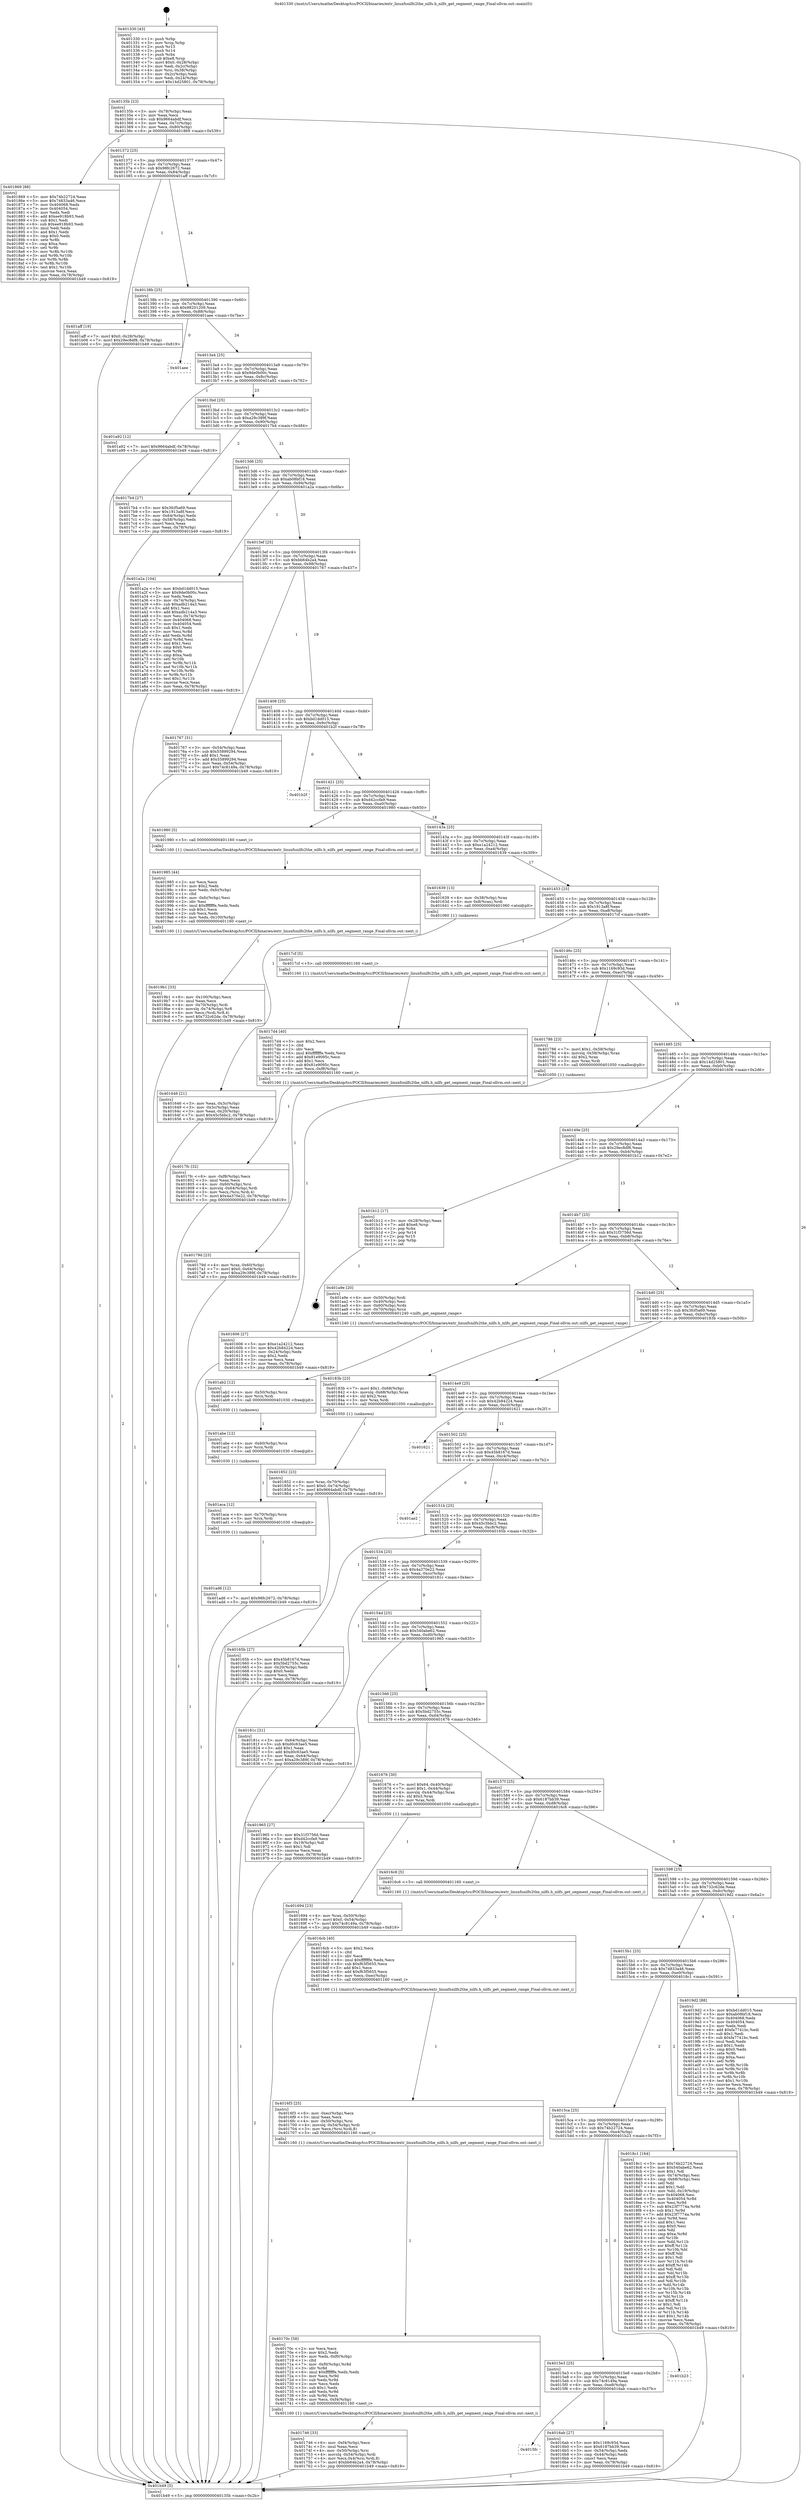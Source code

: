 digraph "0x401330" {
  label = "0x401330 (/mnt/c/Users/mathe/Desktop/tcc/POCII/binaries/extr_linuxfsnilfs2the_nilfs.h_nilfs_get_segment_range_Final-ollvm.out::main(0))"
  labelloc = "t"
  node[shape=record]

  Entry [label="",width=0.3,height=0.3,shape=circle,fillcolor=black,style=filled]
  "0x40135b" [label="{
     0x40135b [23]\l
     | [instrs]\l
     &nbsp;&nbsp;0x40135b \<+3\>: mov -0x78(%rbp),%eax\l
     &nbsp;&nbsp;0x40135e \<+2\>: mov %eax,%ecx\l
     &nbsp;&nbsp;0x401360 \<+6\>: sub $0x9664abdf,%ecx\l
     &nbsp;&nbsp;0x401366 \<+3\>: mov %eax,-0x7c(%rbp)\l
     &nbsp;&nbsp;0x401369 \<+3\>: mov %ecx,-0x80(%rbp)\l
     &nbsp;&nbsp;0x40136c \<+6\>: je 0000000000401869 \<main+0x539\>\l
  }"]
  "0x401869" [label="{
     0x401869 [88]\l
     | [instrs]\l
     &nbsp;&nbsp;0x401869 \<+5\>: mov $0x74b22724,%eax\l
     &nbsp;&nbsp;0x40186e \<+5\>: mov $0x74833a46,%ecx\l
     &nbsp;&nbsp;0x401873 \<+7\>: mov 0x404068,%edx\l
     &nbsp;&nbsp;0x40187a \<+7\>: mov 0x404054,%esi\l
     &nbsp;&nbsp;0x401881 \<+2\>: mov %edx,%edi\l
     &nbsp;&nbsp;0x401883 \<+6\>: add $0xee918b93,%edi\l
     &nbsp;&nbsp;0x401889 \<+3\>: sub $0x1,%edi\l
     &nbsp;&nbsp;0x40188c \<+6\>: sub $0xee918b93,%edi\l
     &nbsp;&nbsp;0x401892 \<+3\>: imul %edi,%edx\l
     &nbsp;&nbsp;0x401895 \<+3\>: and $0x1,%edx\l
     &nbsp;&nbsp;0x401898 \<+3\>: cmp $0x0,%edx\l
     &nbsp;&nbsp;0x40189b \<+4\>: sete %r8b\l
     &nbsp;&nbsp;0x40189f \<+3\>: cmp $0xa,%esi\l
     &nbsp;&nbsp;0x4018a2 \<+4\>: setl %r9b\l
     &nbsp;&nbsp;0x4018a6 \<+3\>: mov %r8b,%r10b\l
     &nbsp;&nbsp;0x4018a9 \<+3\>: and %r9b,%r10b\l
     &nbsp;&nbsp;0x4018ac \<+3\>: xor %r9b,%r8b\l
     &nbsp;&nbsp;0x4018af \<+3\>: or %r8b,%r10b\l
     &nbsp;&nbsp;0x4018b2 \<+4\>: test $0x1,%r10b\l
     &nbsp;&nbsp;0x4018b6 \<+3\>: cmovne %ecx,%eax\l
     &nbsp;&nbsp;0x4018b9 \<+3\>: mov %eax,-0x78(%rbp)\l
     &nbsp;&nbsp;0x4018bc \<+5\>: jmp 0000000000401b49 \<main+0x819\>\l
  }"]
  "0x401372" [label="{
     0x401372 [25]\l
     | [instrs]\l
     &nbsp;&nbsp;0x401372 \<+5\>: jmp 0000000000401377 \<main+0x47\>\l
     &nbsp;&nbsp;0x401377 \<+3\>: mov -0x7c(%rbp),%eax\l
     &nbsp;&nbsp;0x40137a \<+5\>: sub $0x98fc2672,%eax\l
     &nbsp;&nbsp;0x40137f \<+6\>: mov %eax,-0x84(%rbp)\l
     &nbsp;&nbsp;0x401385 \<+6\>: je 0000000000401aff \<main+0x7cf\>\l
  }"]
  Exit [label="",width=0.3,height=0.3,shape=circle,fillcolor=black,style=filled,peripheries=2]
  "0x401aff" [label="{
     0x401aff [19]\l
     | [instrs]\l
     &nbsp;&nbsp;0x401aff \<+7\>: movl $0x0,-0x28(%rbp)\l
     &nbsp;&nbsp;0x401b06 \<+7\>: movl $0x29ec8df8,-0x78(%rbp)\l
     &nbsp;&nbsp;0x401b0d \<+5\>: jmp 0000000000401b49 \<main+0x819\>\l
  }"]
  "0x40138b" [label="{
     0x40138b [25]\l
     | [instrs]\l
     &nbsp;&nbsp;0x40138b \<+5\>: jmp 0000000000401390 \<main+0x60\>\l
     &nbsp;&nbsp;0x401390 \<+3\>: mov -0x7c(%rbp),%eax\l
     &nbsp;&nbsp;0x401393 \<+5\>: sub $0x99201209,%eax\l
     &nbsp;&nbsp;0x401398 \<+6\>: mov %eax,-0x88(%rbp)\l
     &nbsp;&nbsp;0x40139e \<+6\>: je 0000000000401aee \<main+0x7be\>\l
  }"]
  "0x401ad6" [label="{
     0x401ad6 [12]\l
     | [instrs]\l
     &nbsp;&nbsp;0x401ad6 \<+7\>: movl $0x98fc2672,-0x78(%rbp)\l
     &nbsp;&nbsp;0x401add \<+5\>: jmp 0000000000401b49 \<main+0x819\>\l
  }"]
  "0x401aee" [label="{
     0x401aee\l
  }", style=dashed]
  "0x4013a4" [label="{
     0x4013a4 [25]\l
     | [instrs]\l
     &nbsp;&nbsp;0x4013a4 \<+5\>: jmp 00000000004013a9 \<main+0x79\>\l
     &nbsp;&nbsp;0x4013a9 \<+3\>: mov -0x7c(%rbp),%eax\l
     &nbsp;&nbsp;0x4013ac \<+5\>: sub $0x9de0b00c,%eax\l
     &nbsp;&nbsp;0x4013b1 \<+6\>: mov %eax,-0x8c(%rbp)\l
     &nbsp;&nbsp;0x4013b7 \<+6\>: je 0000000000401a92 \<main+0x762\>\l
  }"]
  "0x401aca" [label="{
     0x401aca [12]\l
     | [instrs]\l
     &nbsp;&nbsp;0x401aca \<+4\>: mov -0x70(%rbp),%rcx\l
     &nbsp;&nbsp;0x401ace \<+3\>: mov %rcx,%rdi\l
     &nbsp;&nbsp;0x401ad1 \<+5\>: call 0000000000401030 \<free@plt\>\l
     | [calls]\l
     &nbsp;&nbsp;0x401030 \{1\} (unknown)\l
  }"]
  "0x401a92" [label="{
     0x401a92 [12]\l
     | [instrs]\l
     &nbsp;&nbsp;0x401a92 \<+7\>: movl $0x9664abdf,-0x78(%rbp)\l
     &nbsp;&nbsp;0x401a99 \<+5\>: jmp 0000000000401b49 \<main+0x819\>\l
  }"]
  "0x4013bd" [label="{
     0x4013bd [25]\l
     | [instrs]\l
     &nbsp;&nbsp;0x4013bd \<+5\>: jmp 00000000004013c2 \<main+0x92\>\l
     &nbsp;&nbsp;0x4013c2 \<+3\>: mov -0x7c(%rbp),%eax\l
     &nbsp;&nbsp;0x4013c5 \<+5\>: sub $0xa29c389f,%eax\l
     &nbsp;&nbsp;0x4013ca \<+6\>: mov %eax,-0x90(%rbp)\l
     &nbsp;&nbsp;0x4013d0 \<+6\>: je 00000000004017b4 \<main+0x484\>\l
  }"]
  "0x401abe" [label="{
     0x401abe [12]\l
     | [instrs]\l
     &nbsp;&nbsp;0x401abe \<+4\>: mov -0x60(%rbp),%rcx\l
     &nbsp;&nbsp;0x401ac2 \<+3\>: mov %rcx,%rdi\l
     &nbsp;&nbsp;0x401ac5 \<+5\>: call 0000000000401030 \<free@plt\>\l
     | [calls]\l
     &nbsp;&nbsp;0x401030 \{1\} (unknown)\l
  }"]
  "0x4017b4" [label="{
     0x4017b4 [27]\l
     | [instrs]\l
     &nbsp;&nbsp;0x4017b4 \<+5\>: mov $0x3fcf5a69,%eax\l
     &nbsp;&nbsp;0x4017b9 \<+5\>: mov $0x1913a8f,%ecx\l
     &nbsp;&nbsp;0x4017be \<+3\>: mov -0x64(%rbp),%edx\l
     &nbsp;&nbsp;0x4017c1 \<+3\>: cmp -0x58(%rbp),%edx\l
     &nbsp;&nbsp;0x4017c4 \<+3\>: cmovl %ecx,%eax\l
     &nbsp;&nbsp;0x4017c7 \<+3\>: mov %eax,-0x78(%rbp)\l
     &nbsp;&nbsp;0x4017ca \<+5\>: jmp 0000000000401b49 \<main+0x819\>\l
  }"]
  "0x4013d6" [label="{
     0x4013d6 [25]\l
     | [instrs]\l
     &nbsp;&nbsp;0x4013d6 \<+5\>: jmp 00000000004013db \<main+0xab\>\l
     &nbsp;&nbsp;0x4013db \<+3\>: mov -0x7c(%rbp),%eax\l
     &nbsp;&nbsp;0x4013de \<+5\>: sub $0xab08bf18,%eax\l
     &nbsp;&nbsp;0x4013e3 \<+6\>: mov %eax,-0x94(%rbp)\l
     &nbsp;&nbsp;0x4013e9 \<+6\>: je 0000000000401a2a \<main+0x6fa\>\l
  }"]
  "0x401ab2" [label="{
     0x401ab2 [12]\l
     | [instrs]\l
     &nbsp;&nbsp;0x401ab2 \<+4\>: mov -0x50(%rbp),%rcx\l
     &nbsp;&nbsp;0x401ab6 \<+3\>: mov %rcx,%rdi\l
     &nbsp;&nbsp;0x401ab9 \<+5\>: call 0000000000401030 \<free@plt\>\l
     | [calls]\l
     &nbsp;&nbsp;0x401030 \{1\} (unknown)\l
  }"]
  "0x401a2a" [label="{
     0x401a2a [104]\l
     | [instrs]\l
     &nbsp;&nbsp;0x401a2a \<+5\>: mov $0xbd1dd015,%eax\l
     &nbsp;&nbsp;0x401a2f \<+5\>: mov $0x9de0b00c,%ecx\l
     &nbsp;&nbsp;0x401a34 \<+2\>: xor %edx,%edx\l
     &nbsp;&nbsp;0x401a36 \<+3\>: mov -0x74(%rbp),%esi\l
     &nbsp;&nbsp;0x401a39 \<+6\>: sub $0xadb214a3,%esi\l
     &nbsp;&nbsp;0x401a3f \<+3\>: add $0x1,%esi\l
     &nbsp;&nbsp;0x401a42 \<+6\>: add $0xadb214a3,%esi\l
     &nbsp;&nbsp;0x401a48 \<+3\>: mov %esi,-0x74(%rbp)\l
     &nbsp;&nbsp;0x401a4b \<+7\>: mov 0x404068,%esi\l
     &nbsp;&nbsp;0x401a52 \<+7\>: mov 0x404054,%edi\l
     &nbsp;&nbsp;0x401a59 \<+3\>: sub $0x1,%edx\l
     &nbsp;&nbsp;0x401a5c \<+3\>: mov %esi,%r8d\l
     &nbsp;&nbsp;0x401a5f \<+3\>: add %edx,%r8d\l
     &nbsp;&nbsp;0x401a62 \<+4\>: imul %r8d,%esi\l
     &nbsp;&nbsp;0x401a66 \<+3\>: and $0x1,%esi\l
     &nbsp;&nbsp;0x401a69 \<+3\>: cmp $0x0,%esi\l
     &nbsp;&nbsp;0x401a6c \<+4\>: sete %r9b\l
     &nbsp;&nbsp;0x401a70 \<+3\>: cmp $0xa,%edi\l
     &nbsp;&nbsp;0x401a73 \<+4\>: setl %r10b\l
     &nbsp;&nbsp;0x401a77 \<+3\>: mov %r9b,%r11b\l
     &nbsp;&nbsp;0x401a7a \<+3\>: and %r10b,%r11b\l
     &nbsp;&nbsp;0x401a7d \<+3\>: xor %r10b,%r9b\l
     &nbsp;&nbsp;0x401a80 \<+3\>: or %r9b,%r11b\l
     &nbsp;&nbsp;0x401a83 \<+4\>: test $0x1,%r11b\l
     &nbsp;&nbsp;0x401a87 \<+3\>: cmovne %ecx,%eax\l
     &nbsp;&nbsp;0x401a8a \<+3\>: mov %eax,-0x78(%rbp)\l
     &nbsp;&nbsp;0x401a8d \<+5\>: jmp 0000000000401b49 \<main+0x819\>\l
  }"]
  "0x4013ef" [label="{
     0x4013ef [25]\l
     | [instrs]\l
     &nbsp;&nbsp;0x4013ef \<+5\>: jmp 00000000004013f4 \<main+0xc4\>\l
     &nbsp;&nbsp;0x4013f4 \<+3\>: mov -0x7c(%rbp),%eax\l
     &nbsp;&nbsp;0x4013f7 \<+5\>: sub $0xbb64b2a4,%eax\l
     &nbsp;&nbsp;0x4013fc \<+6\>: mov %eax,-0x98(%rbp)\l
     &nbsp;&nbsp;0x401402 \<+6\>: je 0000000000401767 \<main+0x437\>\l
  }"]
  "0x4019b1" [label="{
     0x4019b1 [33]\l
     | [instrs]\l
     &nbsp;&nbsp;0x4019b1 \<+6\>: mov -0x100(%rbp),%ecx\l
     &nbsp;&nbsp;0x4019b7 \<+3\>: imul %eax,%ecx\l
     &nbsp;&nbsp;0x4019ba \<+4\>: mov -0x70(%rbp),%rdi\l
     &nbsp;&nbsp;0x4019be \<+4\>: movslq -0x74(%rbp),%r8\l
     &nbsp;&nbsp;0x4019c2 \<+4\>: mov %ecx,(%rdi,%r8,4)\l
     &nbsp;&nbsp;0x4019c6 \<+7\>: movl $0x732c62de,-0x78(%rbp)\l
     &nbsp;&nbsp;0x4019cd \<+5\>: jmp 0000000000401b49 \<main+0x819\>\l
  }"]
  "0x401767" [label="{
     0x401767 [31]\l
     | [instrs]\l
     &nbsp;&nbsp;0x401767 \<+3\>: mov -0x54(%rbp),%eax\l
     &nbsp;&nbsp;0x40176a \<+5\>: sub $0x55899294,%eax\l
     &nbsp;&nbsp;0x40176f \<+3\>: add $0x1,%eax\l
     &nbsp;&nbsp;0x401772 \<+5\>: add $0x55899294,%eax\l
     &nbsp;&nbsp;0x401777 \<+3\>: mov %eax,-0x54(%rbp)\l
     &nbsp;&nbsp;0x40177a \<+7\>: movl $0x74c8149a,-0x78(%rbp)\l
     &nbsp;&nbsp;0x401781 \<+5\>: jmp 0000000000401b49 \<main+0x819\>\l
  }"]
  "0x401408" [label="{
     0x401408 [25]\l
     | [instrs]\l
     &nbsp;&nbsp;0x401408 \<+5\>: jmp 000000000040140d \<main+0xdd\>\l
     &nbsp;&nbsp;0x40140d \<+3\>: mov -0x7c(%rbp),%eax\l
     &nbsp;&nbsp;0x401410 \<+5\>: sub $0xbd1dd015,%eax\l
     &nbsp;&nbsp;0x401415 \<+6\>: mov %eax,-0x9c(%rbp)\l
     &nbsp;&nbsp;0x40141b \<+6\>: je 0000000000401b2f \<main+0x7ff\>\l
  }"]
  "0x401985" [label="{
     0x401985 [44]\l
     | [instrs]\l
     &nbsp;&nbsp;0x401985 \<+2\>: xor %ecx,%ecx\l
     &nbsp;&nbsp;0x401987 \<+5\>: mov $0x2,%edx\l
     &nbsp;&nbsp;0x40198c \<+6\>: mov %edx,-0xfc(%rbp)\l
     &nbsp;&nbsp;0x401992 \<+1\>: cltd\l
     &nbsp;&nbsp;0x401993 \<+6\>: mov -0xfc(%rbp),%esi\l
     &nbsp;&nbsp;0x401999 \<+2\>: idiv %esi\l
     &nbsp;&nbsp;0x40199b \<+6\>: imul $0xfffffffe,%edx,%edx\l
     &nbsp;&nbsp;0x4019a1 \<+3\>: sub $0x1,%ecx\l
     &nbsp;&nbsp;0x4019a4 \<+2\>: sub %ecx,%edx\l
     &nbsp;&nbsp;0x4019a6 \<+6\>: mov %edx,-0x100(%rbp)\l
     &nbsp;&nbsp;0x4019ac \<+5\>: call 0000000000401160 \<next_i\>\l
     | [calls]\l
     &nbsp;&nbsp;0x401160 \{1\} (/mnt/c/Users/mathe/Desktop/tcc/POCII/binaries/extr_linuxfsnilfs2the_nilfs.h_nilfs_get_segment_range_Final-ollvm.out::next_i)\l
  }"]
  "0x401b2f" [label="{
     0x401b2f\l
  }", style=dashed]
  "0x401421" [label="{
     0x401421 [25]\l
     | [instrs]\l
     &nbsp;&nbsp;0x401421 \<+5\>: jmp 0000000000401426 \<main+0xf6\>\l
     &nbsp;&nbsp;0x401426 \<+3\>: mov -0x7c(%rbp),%eax\l
     &nbsp;&nbsp;0x401429 \<+5\>: sub $0xd42ccfa9,%eax\l
     &nbsp;&nbsp;0x40142e \<+6\>: mov %eax,-0xa0(%rbp)\l
     &nbsp;&nbsp;0x401434 \<+6\>: je 0000000000401980 \<main+0x650\>\l
  }"]
  "0x401852" [label="{
     0x401852 [23]\l
     | [instrs]\l
     &nbsp;&nbsp;0x401852 \<+4\>: mov %rax,-0x70(%rbp)\l
     &nbsp;&nbsp;0x401856 \<+7\>: movl $0x0,-0x74(%rbp)\l
     &nbsp;&nbsp;0x40185d \<+7\>: movl $0x9664abdf,-0x78(%rbp)\l
     &nbsp;&nbsp;0x401864 \<+5\>: jmp 0000000000401b49 \<main+0x819\>\l
  }"]
  "0x401980" [label="{
     0x401980 [5]\l
     | [instrs]\l
     &nbsp;&nbsp;0x401980 \<+5\>: call 0000000000401160 \<next_i\>\l
     | [calls]\l
     &nbsp;&nbsp;0x401160 \{1\} (/mnt/c/Users/mathe/Desktop/tcc/POCII/binaries/extr_linuxfsnilfs2the_nilfs.h_nilfs_get_segment_range_Final-ollvm.out::next_i)\l
  }"]
  "0x40143a" [label="{
     0x40143a [25]\l
     | [instrs]\l
     &nbsp;&nbsp;0x40143a \<+5\>: jmp 000000000040143f \<main+0x10f\>\l
     &nbsp;&nbsp;0x40143f \<+3\>: mov -0x7c(%rbp),%eax\l
     &nbsp;&nbsp;0x401442 \<+5\>: sub $0xe1a24212,%eax\l
     &nbsp;&nbsp;0x401447 \<+6\>: mov %eax,-0xa4(%rbp)\l
     &nbsp;&nbsp;0x40144d \<+6\>: je 0000000000401639 \<main+0x309\>\l
  }"]
  "0x4017fc" [label="{
     0x4017fc [32]\l
     | [instrs]\l
     &nbsp;&nbsp;0x4017fc \<+6\>: mov -0xf8(%rbp),%ecx\l
     &nbsp;&nbsp;0x401802 \<+3\>: imul %eax,%ecx\l
     &nbsp;&nbsp;0x401805 \<+4\>: mov -0x60(%rbp),%rsi\l
     &nbsp;&nbsp;0x401809 \<+4\>: movslq -0x64(%rbp),%rdi\l
     &nbsp;&nbsp;0x40180d \<+3\>: mov %ecx,(%rsi,%rdi,4)\l
     &nbsp;&nbsp;0x401810 \<+7\>: movl $0x4a370e22,-0x78(%rbp)\l
     &nbsp;&nbsp;0x401817 \<+5\>: jmp 0000000000401b49 \<main+0x819\>\l
  }"]
  "0x401639" [label="{
     0x401639 [13]\l
     | [instrs]\l
     &nbsp;&nbsp;0x401639 \<+4\>: mov -0x38(%rbp),%rax\l
     &nbsp;&nbsp;0x40163d \<+4\>: mov 0x8(%rax),%rdi\l
     &nbsp;&nbsp;0x401641 \<+5\>: call 0000000000401060 \<atoi@plt\>\l
     | [calls]\l
     &nbsp;&nbsp;0x401060 \{1\} (unknown)\l
  }"]
  "0x401453" [label="{
     0x401453 [25]\l
     | [instrs]\l
     &nbsp;&nbsp;0x401453 \<+5\>: jmp 0000000000401458 \<main+0x128\>\l
     &nbsp;&nbsp;0x401458 \<+3\>: mov -0x7c(%rbp),%eax\l
     &nbsp;&nbsp;0x40145b \<+5\>: sub $0x1913a8f,%eax\l
     &nbsp;&nbsp;0x401460 \<+6\>: mov %eax,-0xa8(%rbp)\l
     &nbsp;&nbsp;0x401466 \<+6\>: je 00000000004017cf \<main+0x49f\>\l
  }"]
  "0x4017d4" [label="{
     0x4017d4 [40]\l
     | [instrs]\l
     &nbsp;&nbsp;0x4017d4 \<+5\>: mov $0x2,%ecx\l
     &nbsp;&nbsp;0x4017d9 \<+1\>: cltd\l
     &nbsp;&nbsp;0x4017da \<+2\>: idiv %ecx\l
     &nbsp;&nbsp;0x4017dc \<+6\>: imul $0xfffffffe,%edx,%ecx\l
     &nbsp;&nbsp;0x4017e2 \<+6\>: add $0x81e9095c,%ecx\l
     &nbsp;&nbsp;0x4017e8 \<+3\>: add $0x1,%ecx\l
     &nbsp;&nbsp;0x4017eb \<+6\>: sub $0x81e9095c,%ecx\l
     &nbsp;&nbsp;0x4017f1 \<+6\>: mov %ecx,-0xf8(%rbp)\l
     &nbsp;&nbsp;0x4017f7 \<+5\>: call 0000000000401160 \<next_i\>\l
     | [calls]\l
     &nbsp;&nbsp;0x401160 \{1\} (/mnt/c/Users/mathe/Desktop/tcc/POCII/binaries/extr_linuxfsnilfs2the_nilfs.h_nilfs_get_segment_range_Final-ollvm.out::next_i)\l
  }"]
  "0x4017cf" [label="{
     0x4017cf [5]\l
     | [instrs]\l
     &nbsp;&nbsp;0x4017cf \<+5\>: call 0000000000401160 \<next_i\>\l
     | [calls]\l
     &nbsp;&nbsp;0x401160 \{1\} (/mnt/c/Users/mathe/Desktop/tcc/POCII/binaries/extr_linuxfsnilfs2the_nilfs.h_nilfs_get_segment_range_Final-ollvm.out::next_i)\l
  }"]
  "0x40146c" [label="{
     0x40146c [25]\l
     | [instrs]\l
     &nbsp;&nbsp;0x40146c \<+5\>: jmp 0000000000401471 \<main+0x141\>\l
     &nbsp;&nbsp;0x401471 \<+3\>: mov -0x7c(%rbp),%eax\l
     &nbsp;&nbsp;0x401474 \<+5\>: sub $0x1169c93d,%eax\l
     &nbsp;&nbsp;0x401479 \<+6\>: mov %eax,-0xac(%rbp)\l
     &nbsp;&nbsp;0x40147f \<+6\>: je 0000000000401786 \<main+0x456\>\l
  }"]
  "0x40179d" [label="{
     0x40179d [23]\l
     | [instrs]\l
     &nbsp;&nbsp;0x40179d \<+4\>: mov %rax,-0x60(%rbp)\l
     &nbsp;&nbsp;0x4017a1 \<+7\>: movl $0x0,-0x64(%rbp)\l
     &nbsp;&nbsp;0x4017a8 \<+7\>: movl $0xa29c389f,-0x78(%rbp)\l
     &nbsp;&nbsp;0x4017af \<+5\>: jmp 0000000000401b49 \<main+0x819\>\l
  }"]
  "0x401786" [label="{
     0x401786 [23]\l
     | [instrs]\l
     &nbsp;&nbsp;0x401786 \<+7\>: movl $0x1,-0x58(%rbp)\l
     &nbsp;&nbsp;0x40178d \<+4\>: movslq -0x58(%rbp),%rax\l
     &nbsp;&nbsp;0x401791 \<+4\>: shl $0x2,%rax\l
     &nbsp;&nbsp;0x401795 \<+3\>: mov %rax,%rdi\l
     &nbsp;&nbsp;0x401798 \<+5\>: call 0000000000401050 \<malloc@plt\>\l
     | [calls]\l
     &nbsp;&nbsp;0x401050 \{1\} (unknown)\l
  }"]
  "0x401485" [label="{
     0x401485 [25]\l
     | [instrs]\l
     &nbsp;&nbsp;0x401485 \<+5\>: jmp 000000000040148a \<main+0x15a\>\l
     &nbsp;&nbsp;0x40148a \<+3\>: mov -0x7c(%rbp),%eax\l
     &nbsp;&nbsp;0x40148d \<+5\>: sub $0x14d25801,%eax\l
     &nbsp;&nbsp;0x401492 \<+6\>: mov %eax,-0xb0(%rbp)\l
     &nbsp;&nbsp;0x401498 \<+6\>: je 0000000000401606 \<main+0x2d6\>\l
  }"]
  "0x401746" [label="{
     0x401746 [33]\l
     | [instrs]\l
     &nbsp;&nbsp;0x401746 \<+6\>: mov -0xf4(%rbp),%ecx\l
     &nbsp;&nbsp;0x40174c \<+3\>: imul %eax,%ecx\l
     &nbsp;&nbsp;0x40174f \<+4\>: mov -0x50(%rbp),%rsi\l
     &nbsp;&nbsp;0x401753 \<+4\>: movslq -0x54(%rbp),%rdi\l
     &nbsp;&nbsp;0x401757 \<+4\>: mov %ecx,0x4(%rsi,%rdi,8)\l
     &nbsp;&nbsp;0x40175b \<+7\>: movl $0xbb64b2a4,-0x78(%rbp)\l
     &nbsp;&nbsp;0x401762 \<+5\>: jmp 0000000000401b49 \<main+0x819\>\l
  }"]
  "0x401606" [label="{
     0x401606 [27]\l
     | [instrs]\l
     &nbsp;&nbsp;0x401606 \<+5\>: mov $0xe1a24212,%eax\l
     &nbsp;&nbsp;0x40160b \<+5\>: mov $0x42b84224,%ecx\l
     &nbsp;&nbsp;0x401610 \<+3\>: mov -0x24(%rbp),%edx\l
     &nbsp;&nbsp;0x401613 \<+3\>: cmp $0x2,%edx\l
     &nbsp;&nbsp;0x401616 \<+3\>: cmovne %ecx,%eax\l
     &nbsp;&nbsp;0x401619 \<+3\>: mov %eax,-0x78(%rbp)\l
     &nbsp;&nbsp;0x40161c \<+5\>: jmp 0000000000401b49 \<main+0x819\>\l
  }"]
  "0x40149e" [label="{
     0x40149e [25]\l
     | [instrs]\l
     &nbsp;&nbsp;0x40149e \<+5\>: jmp 00000000004014a3 \<main+0x173\>\l
     &nbsp;&nbsp;0x4014a3 \<+3\>: mov -0x7c(%rbp),%eax\l
     &nbsp;&nbsp;0x4014a6 \<+5\>: sub $0x29ec8df8,%eax\l
     &nbsp;&nbsp;0x4014ab \<+6\>: mov %eax,-0xb4(%rbp)\l
     &nbsp;&nbsp;0x4014b1 \<+6\>: je 0000000000401b12 \<main+0x7e2\>\l
  }"]
  "0x401b49" [label="{
     0x401b49 [5]\l
     | [instrs]\l
     &nbsp;&nbsp;0x401b49 \<+5\>: jmp 000000000040135b \<main+0x2b\>\l
  }"]
  "0x401330" [label="{
     0x401330 [43]\l
     | [instrs]\l
     &nbsp;&nbsp;0x401330 \<+1\>: push %rbp\l
     &nbsp;&nbsp;0x401331 \<+3\>: mov %rsp,%rbp\l
     &nbsp;&nbsp;0x401334 \<+2\>: push %r15\l
     &nbsp;&nbsp;0x401336 \<+2\>: push %r14\l
     &nbsp;&nbsp;0x401338 \<+1\>: push %rbx\l
     &nbsp;&nbsp;0x401339 \<+7\>: sub $0xe8,%rsp\l
     &nbsp;&nbsp;0x401340 \<+7\>: movl $0x0,-0x28(%rbp)\l
     &nbsp;&nbsp;0x401347 \<+3\>: mov %edi,-0x2c(%rbp)\l
     &nbsp;&nbsp;0x40134a \<+4\>: mov %rsi,-0x38(%rbp)\l
     &nbsp;&nbsp;0x40134e \<+3\>: mov -0x2c(%rbp),%edi\l
     &nbsp;&nbsp;0x401351 \<+3\>: mov %edi,-0x24(%rbp)\l
     &nbsp;&nbsp;0x401354 \<+7\>: movl $0x14d25801,-0x78(%rbp)\l
  }"]
  "0x401646" [label="{
     0x401646 [21]\l
     | [instrs]\l
     &nbsp;&nbsp;0x401646 \<+3\>: mov %eax,-0x3c(%rbp)\l
     &nbsp;&nbsp;0x401649 \<+3\>: mov -0x3c(%rbp),%eax\l
     &nbsp;&nbsp;0x40164c \<+3\>: mov %eax,-0x20(%rbp)\l
     &nbsp;&nbsp;0x40164f \<+7\>: movl $0x45c5bbc2,-0x78(%rbp)\l
     &nbsp;&nbsp;0x401656 \<+5\>: jmp 0000000000401b49 \<main+0x819\>\l
  }"]
  "0x40170c" [label="{
     0x40170c [58]\l
     | [instrs]\l
     &nbsp;&nbsp;0x40170c \<+2\>: xor %ecx,%ecx\l
     &nbsp;&nbsp;0x40170e \<+5\>: mov $0x2,%edx\l
     &nbsp;&nbsp;0x401713 \<+6\>: mov %edx,-0xf0(%rbp)\l
     &nbsp;&nbsp;0x401719 \<+1\>: cltd\l
     &nbsp;&nbsp;0x40171a \<+7\>: mov -0xf0(%rbp),%r8d\l
     &nbsp;&nbsp;0x401721 \<+3\>: idiv %r8d\l
     &nbsp;&nbsp;0x401724 \<+6\>: imul $0xfffffffe,%edx,%edx\l
     &nbsp;&nbsp;0x40172a \<+3\>: mov %ecx,%r9d\l
     &nbsp;&nbsp;0x40172d \<+3\>: sub %edx,%r9d\l
     &nbsp;&nbsp;0x401730 \<+2\>: mov %ecx,%edx\l
     &nbsp;&nbsp;0x401732 \<+3\>: sub $0x1,%edx\l
     &nbsp;&nbsp;0x401735 \<+3\>: add %edx,%r9d\l
     &nbsp;&nbsp;0x401738 \<+3\>: sub %r9d,%ecx\l
     &nbsp;&nbsp;0x40173b \<+6\>: mov %ecx,-0xf4(%rbp)\l
     &nbsp;&nbsp;0x401741 \<+5\>: call 0000000000401160 \<next_i\>\l
     | [calls]\l
     &nbsp;&nbsp;0x401160 \{1\} (/mnt/c/Users/mathe/Desktop/tcc/POCII/binaries/extr_linuxfsnilfs2the_nilfs.h_nilfs_get_segment_range_Final-ollvm.out::next_i)\l
  }"]
  "0x401b12" [label="{
     0x401b12 [17]\l
     | [instrs]\l
     &nbsp;&nbsp;0x401b12 \<+3\>: mov -0x28(%rbp),%eax\l
     &nbsp;&nbsp;0x401b15 \<+7\>: add $0xe8,%rsp\l
     &nbsp;&nbsp;0x401b1c \<+1\>: pop %rbx\l
     &nbsp;&nbsp;0x401b1d \<+2\>: pop %r14\l
     &nbsp;&nbsp;0x401b1f \<+2\>: pop %r15\l
     &nbsp;&nbsp;0x401b21 \<+1\>: pop %rbp\l
     &nbsp;&nbsp;0x401b22 \<+1\>: ret\l
  }"]
  "0x4014b7" [label="{
     0x4014b7 [25]\l
     | [instrs]\l
     &nbsp;&nbsp;0x4014b7 \<+5\>: jmp 00000000004014bc \<main+0x18c\>\l
     &nbsp;&nbsp;0x4014bc \<+3\>: mov -0x7c(%rbp),%eax\l
     &nbsp;&nbsp;0x4014bf \<+5\>: sub $0x31f3756d,%eax\l
     &nbsp;&nbsp;0x4014c4 \<+6\>: mov %eax,-0xb8(%rbp)\l
     &nbsp;&nbsp;0x4014ca \<+6\>: je 0000000000401a9e \<main+0x76e\>\l
  }"]
  "0x4016f3" [label="{
     0x4016f3 [25]\l
     | [instrs]\l
     &nbsp;&nbsp;0x4016f3 \<+6\>: mov -0xec(%rbp),%ecx\l
     &nbsp;&nbsp;0x4016f9 \<+3\>: imul %eax,%ecx\l
     &nbsp;&nbsp;0x4016fc \<+4\>: mov -0x50(%rbp),%rsi\l
     &nbsp;&nbsp;0x401700 \<+4\>: movslq -0x54(%rbp),%rdi\l
     &nbsp;&nbsp;0x401704 \<+3\>: mov %ecx,(%rsi,%rdi,8)\l
     &nbsp;&nbsp;0x401707 \<+5\>: call 0000000000401160 \<next_i\>\l
     | [calls]\l
     &nbsp;&nbsp;0x401160 \{1\} (/mnt/c/Users/mathe/Desktop/tcc/POCII/binaries/extr_linuxfsnilfs2the_nilfs.h_nilfs_get_segment_range_Final-ollvm.out::next_i)\l
  }"]
  "0x401a9e" [label="{
     0x401a9e [20]\l
     | [instrs]\l
     &nbsp;&nbsp;0x401a9e \<+4\>: mov -0x50(%rbp),%rdi\l
     &nbsp;&nbsp;0x401aa2 \<+3\>: mov -0x40(%rbp),%esi\l
     &nbsp;&nbsp;0x401aa5 \<+4\>: mov -0x60(%rbp),%rdx\l
     &nbsp;&nbsp;0x401aa9 \<+4\>: mov -0x70(%rbp),%rcx\l
     &nbsp;&nbsp;0x401aad \<+5\>: call 0000000000401240 \<nilfs_get_segment_range\>\l
     | [calls]\l
     &nbsp;&nbsp;0x401240 \{1\} (/mnt/c/Users/mathe/Desktop/tcc/POCII/binaries/extr_linuxfsnilfs2the_nilfs.h_nilfs_get_segment_range_Final-ollvm.out::nilfs_get_segment_range)\l
  }"]
  "0x4014d0" [label="{
     0x4014d0 [25]\l
     | [instrs]\l
     &nbsp;&nbsp;0x4014d0 \<+5\>: jmp 00000000004014d5 \<main+0x1a5\>\l
     &nbsp;&nbsp;0x4014d5 \<+3\>: mov -0x7c(%rbp),%eax\l
     &nbsp;&nbsp;0x4014d8 \<+5\>: sub $0x3fcf5a69,%eax\l
     &nbsp;&nbsp;0x4014dd \<+6\>: mov %eax,-0xbc(%rbp)\l
     &nbsp;&nbsp;0x4014e3 \<+6\>: je 000000000040183b \<main+0x50b\>\l
  }"]
  "0x4016cb" [label="{
     0x4016cb [40]\l
     | [instrs]\l
     &nbsp;&nbsp;0x4016cb \<+5\>: mov $0x2,%ecx\l
     &nbsp;&nbsp;0x4016d0 \<+1\>: cltd\l
     &nbsp;&nbsp;0x4016d1 \<+2\>: idiv %ecx\l
     &nbsp;&nbsp;0x4016d3 \<+6\>: imul $0xfffffffe,%edx,%ecx\l
     &nbsp;&nbsp;0x4016d9 \<+6\>: sub $0xf63f5655,%ecx\l
     &nbsp;&nbsp;0x4016df \<+3\>: add $0x1,%ecx\l
     &nbsp;&nbsp;0x4016e2 \<+6\>: add $0xf63f5655,%ecx\l
     &nbsp;&nbsp;0x4016e8 \<+6\>: mov %ecx,-0xec(%rbp)\l
     &nbsp;&nbsp;0x4016ee \<+5\>: call 0000000000401160 \<next_i\>\l
     | [calls]\l
     &nbsp;&nbsp;0x401160 \{1\} (/mnt/c/Users/mathe/Desktop/tcc/POCII/binaries/extr_linuxfsnilfs2the_nilfs.h_nilfs_get_segment_range_Final-ollvm.out::next_i)\l
  }"]
  "0x40183b" [label="{
     0x40183b [23]\l
     | [instrs]\l
     &nbsp;&nbsp;0x40183b \<+7\>: movl $0x1,-0x68(%rbp)\l
     &nbsp;&nbsp;0x401842 \<+4\>: movslq -0x68(%rbp),%rax\l
     &nbsp;&nbsp;0x401846 \<+4\>: shl $0x2,%rax\l
     &nbsp;&nbsp;0x40184a \<+3\>: mov %rax,%rdi\l
     &nbsp;&nbsp;0x40184d \<+5\>: call 0000000000401050 \<malloc@plt\>\l
     | [calls]\l
     &nbsp;&nbsp;0x401050 \{1\} (unknown)\l
  }"]
  "0x4014e9" [label="{
     0x4014e9 [25]\l
     | [instrs]\l
     &nbsp;&nbsp;0x4014e9 \<+5\>: jmp 00000000004014ee \<main+0x1be\>\l
     &nbsp;&nbsp;0x4014ee \<+3\>: mov -0x7c(%rbp),%eax\l
     &nbsp;&nbsp;0x4014f1 \<+5\>: sub $0x42b84224,%eax\l
     &nbsp;&nbsp;0x4014f6 \<+6\>: mov %eax,-0xc0(%rbp)\l
     &nbsp;&nbsp;0x4014fc \<+6\>: je 0000000000401621 \<main+0x2f1\>\l
  }"]
  "0x4015fc" [label="{
     0x4015fc\l
  }", style=dashed]
  "0x401621" [label="{
     0x401621\l
  }", style=dashed]
  "0x401502" [label="{
     0x401502 [25]\l
     | [instrs]\l
     &nbsp;&nbsp;0x401502 \<+5\>: jmp 0000000000401507 \<main+0x1d7\>\l
     &nbsp;&nbsp;0x401507 \<+3\>: mov -0x7c(%rbp),%eax\l
     &nbsp;&nbsp;0x40150a \<+5\>: sub $0x45b8167d,%eax\l
     &nbsp;&nbsp;0x40150f \<+6\>: mov %eax,-0xc4(%rbp)\l
     &nbsp;&nbsp;0x401515 \<+6\>: je 0000000000401ae2 \<main+0x7b2\>\l
  }"]
  "0x4016ab" [label="{
     0x4016ab [27]\l
     | [instrs]\l
     &nbsp;&nbsp;0x4016ab \<+5\>: mov $0x1169c93d,%eax\l
     &nbsp;&nbsp;0x4016b0 \<+5\>: mov $0x6187bb39,%ecx\l
     &nbsp;&nbsp;0x4016b5 \<+3\>: mov -0x54(%rbp),%edx\l
     &nbsp;&nbsp;0x4016b8 \<+3\>: cmp -0x44(%rbp),%edx\l
     &nbsp;&nbsp;0x4016bb \<+3\>: cmovl %ecx,%eax\l
     &nbsp;&nbsp;0x4016be \<+3\>: mov %eax,-0x78(%rbp)\l
     &nbsp;&nbsp;0x4016c1 \<+5\>: jmp 0000000000401b49 \<main+0x819\>\l
  }"]
  "0x401ae2" [label="{
     0x401ae2\l
  }", style=dashed]
  "0x40151b" [label="{
     0x40151b [25]\l
     | [instrs]\l
     &nbsp;&nbsp;0x40151b \<+5\>: jmp 0000000000401520 \<main+0x1f0\>\l
     &nbsp;&nbsp;0x401520 \<+3\>: mov -0x7c(%rbp),%eax\l
     &nbsp;&nbsp;0x401523 \<+5\>: sub $0x45c5bbc2,%eax\l
     &nbsp;&nbsp;0x401528 \<+6\>: mov %eax,-0xc8(%rbp)\l
     &nbsp;&nbsp;0x40152e \<+6\>: je 000000000040165b \<main+0x32b\>\l
  }"]
  "0x4015e3" [label="{
     0x4015e3 [25]\l
     | [instrs]\l
     &nbsp;&nbsp;0x4015e3 \<+5\>: jmp 00000000004015e8 \<main+0x2b8\>\l
     &nbsp;&nbsp;0x4015e8 \<+3\>: mov -0x7c(%rbp),%eax\l
     &nbsp;&nbsp;0x4015eb \<+5\>: sub $0x74c8149a,%eax\l
     &nbsp;&nbsp;0x4015f0 \<+6\>: mov %eax,-0xe8(%rbp)\l
     &nbsp;&nbsp;0x4015f6 \<+6\>: je 00000000004016ab \<main+0x37b\>\l
  }"]
  "0x40165b" [label="{
     0x40165b [27]\l
     | [instrs]\l
     &nbsp;&nbsp;0x40165b \<+5\>: mov $0x45b8167d,%eax\l
     &nbsp;&nbsp;0x401660 \<+5\>: mov $0x5bd2755c,%ecx\l
     &nbsp;&nbsp;0x401665 \<+3\>: mov -0x20(%rbp),%edx\l
     &nbsp;&nbsp;0x401668 \<+3\>: cmp $0x0,%edx\l
     &nbsp;&nbsp;0x40166b \<+3\>: cmove %ecx,%eax\l
     &nbsp;&nbsp;0x40166e \<+3\>: mov %eax,-0x78(%rbp)\l
     &nbsp;&nbsp;0x401671 \<+5\>: jmp 0000000000401b49 \<main+0x819\>\l
  }"]
  "0x401534" [label="{
     0x401534 [25]\l
     | [instrs]\l
     &nbsp;&nbsp;0x401534 \<+5\>: jmp 0000000000401539 \<main+0x209\>\l
     &nbsp;&nbsp;0x401539 \<+3\>: mov -0x7c(%rbp),%eax\l
     &nbsp;&nbsp;0x40153c \<+5\>: sub $0x4a370e22,%eax\l
     &nbsp;&nbsp;0x401541 \<+6\>: mov %eax,-0xcc(%rbp)\l
     &nbsp;&nbsp;0x401547 \<+6\>: je 000000000040181c \<main+0x4ec\>\l
  }"]
  "0x401b23" [label="{
     0x401b23\l
  }", style=dashed]
  "0x40181c" [label="{
     0x40181c [31]\l
     | [instrs]\l
     &nbsp;&nbsp;0x40181c \<+3\>: mov -0x64(%rbp),%eax\l
     &nbsp;&nbsp;0x40181f \<+5\>: sub $0xd0c63ae5,%eax\l
     &nbsp;&nbsp;0x401824 \<+3\>: add $0x1,%eax\l
     &nbsp;&nbsp;0x401827 \<+5\>: add $0xd0c63ae5,%eax\l
     &nbsp;&nbsp;0x40182c \<+3\>: mov %eax,-0x64(%rbp)\l
     &nbsp;&nbsp;0x40182f \<+7\>: movl $0xa29c389f,-0x78(%rbp)\l
     &nbsp;&nbsp;0x401836 \<+5\>: jmp 0000000000401b49 \<main+0x819\>\l
  }"]
  "0x40154d" [label="{
     0x40154d [25]\l
     | [instrs]\l
     &nbsp;&nbsp;0x40154d \<+5\>: jmp 0000000000401552 \<main+0x222\>\l
     &nbsp;&nbsp;0x401552 \<+3\>: mov -0x7c(%rbp),%eax\l
     &nbsp;&nbsp;0x401555 \<+5\>: sub $0x540abe62,%eax\l
     &nbsp;&nbsp;0x40155a \<+6\>: mov %eax,-0xd0(%rbp)\l
     &nbsp;&nbsp;0x401560 \<+6\>: je 0000000000401965 \<main+0x635\>\l
  }"]
  "0x4015ca" [label="{
     0x4015ca [25]\l
     | [instrs]\l
     &nbsp;&nbsp;0x4015ca \<+5\>: jmp 00000000004015cf \<main+0x29f\>\l
     &nbsp;&nbsp;0x4015cf \<+3\>: mov -0x7c(%rbp),%eax\l
     &nbsp;&nbsp;0x4015d2 \<+5\>: sub $0x74b22724,%eax\l
     &nbsp;&nbsp;0x4015d7 \<+6\>: mov %eax,-0xe4(%rbp)\l
     &nbsp;&nbsp;0x4015dd \<+6\>: je 0000000000401b23 \<main+0x7f3\>\l
  }"]
  "0x401965" [label="{
     0x401965 [27]\l
     | [instrs]\l
     &nbsp;&nbsp;0x401965 \<+5\>: mov $0x31f3756d,%eax\l
     &nbsp;&nbsp;0x40196a \<+5\>: mov $0xd42ccfa9,%ecx\l
     &nbsp;&nbsp;0x40196f \<+3\>: mov -0x19(%rbp),%dl\l
     &nbsp;&nbsp;0x401972 \<+3\>: test $0x1,%dl\l
     &nbsp;&nbsp;0x401975 \<+3\>: cmovne %ecx,%eax\l
     &nbsp;&nbsp;0x401978 \<+3\>: mov %eax,-0x78(%rbp)\l
     &nbsp;&nbsp;0x40197b \<+5\>: jmp 0000000000401b49 \<main+0x819\>\l
  }"]
  "0x401566" [label="{
     0x401566 [25]\l
     | [instrs]\l
     &nbsp;&nbsp;0x401566 \<+5\>: jmp 000000000040156b \<main+0x23b\>\l
     &nbsp;&nbsp;0x40156b \<+3\>: mov -0x7c(%rbp),%eax\l
     &nbsp;&nbsp;0x40156e \<+5\>: sub $0x5bd2755c,%eax\l
     &nbsp;&nbsp;0x401573 \<+6\>: mov %eax,-0xd4(%rbp)\l
     &nbsp;&nbsp;0x401579 \<+6\>: je 0000000000401676 \<main+0x346\>\l
  }"]
  "0x4018c1" [label="{
     0x4018c1 [164]\l
     | [instrs]\l
     &nbsp;&nbsp;0x4018c1 \<+5\>: mov $0x74b22724,%eax\l
     &nbsp;&nbsp;0x4018c6 \<+5\>: mov $0x540abe62,%ecx\l
     &nbsp;&nbsp;0x4018cb \<+2\>: mov $0x1,%dl\l
     &nbsp;&nbsp;0x4018cd \<+3\>: mov -0x74(%rbp),%esi\l
     &nbsp;&nbsp;0x4018d0 \<+3\>: cmp -0x68(%rbp),%esi\l
     &nbsp;&nbsp;0x4018d3 \<+4\>: setl %dil\l
     &nbsp;&nbsp;0x4018d7 \<+4\>: and $0x1,%dil\l
     &nbsp;&nbsp;0x4018db \<+4\>: mov %dil,-0x19(%rbp)\l
     &nbsp;&nbsp;0x4018df \<+7\>: mov 0x404068,%esi\l
     &nbsp;&nbsp;0x4018e6 \<+8\>: mov 0x404054,%r8d\l
     &nbsp;&nbsp;0x4018ee \<+3\>: mov %esi,%r9d\l
     &nbsp;&nbsp;0x4018f1 \<+7\>: sub $0x23f7774a,%r9d\l
     &nbsp;&nbsp;0x4018f8 \<+4\>: sub $0x1,%r9d\l
     &nbsp;&nbsp;0x4018fc \<+7\>: add $0x23f7774a,%r9d\l
     &nbsp;&nbsp;0x401903 \<+4\>: imul %r9d,%esi\l
     &nbsp;&nbsp;0x401907 \<+3\>: and $0x1,%esi\l
     &nbsp;&nbsp;0x40190a \<+3\>: cmp $0x0,%esi\l
     &nbsp;&nbsp;0x40190d \<+4\>: sete %dil\l
     &nbsp;&nbsp;0x401911 \<+4\>: cmp $0xa,%r8d\l
     &nbsp;&nbsp;0x401915 \<+4\>: setl %r10b\l
     &nbsp;&nbsp;0x401919 \<+3\>: mov %dil,%r11b\l
     &nbsp;&nbsp;0x40191c \<+4\>: xor $0xff,%r11b\l
     &nbsp;&nbsp;0x401920 \<+3\>: mov %r10b,%bl\l
     &nbsp;&nbsp;0x401923 \<+3\>: xor $0xff,%bl\l
     &nbsp;&nbsp;0x401926 \<+3\>: xor $0x1,%dl\l
     &nbsp;&nbsp;0x401929 \<+3\>: mov %r11b,%r14b\l
     &nbsp;&nbsp;0x40192c \<+4\>: and $0xff,%r14b\l
     &nbsp;&nbsp;0x401930 \<+3\>: and %dl,%dil\l
     &nbsp;&nbsp;0x401933 \<+3\>: mov %bl,%r15b\l
     &nbsp;&nbsp;0x401936 \<+4\>: and $0xff,%r15b\l
     &nbsp;&nbsp;0x40193a \<+3\>: and %dl,%r10b\l
     &nbsp;&nbsp;0x40193d \<+3\>: or %dil,%r14b\l
     &nbsp;&nbsp;0x401940 \<+3\>: or %r10b,%r15b\l
     &nbsp;&nbsp;0x401943 \<+3\>: xor %r15b,%r14b\l
     &nbsp;&nbsp;0x401946 \<+3\>: or %bl,%r11b\l
     &nbsp;&nbsp;0x401949 \<+4\>: xor $0xff,%r11b\l
     &nbsp;&nbsp;0x40194d \<+3\>: or $0x1,%dl\l
     &nbsp;&nbsp;0x401950 \<+3\>: and %dl,%r11b\l
     &nbsp;&nbsp;0x401953 \<+3\>: or %r11b,%r14b\l
     &nbsp;&nbsp;0x401956 \<+4\>: test $0x1,%r14b\l
     &nbsp;&nbsp;0x40195a \<+3\>: cmovne %ecx,%eax\l
     &nbsp;&nbsp;0x40195d \<+3\>: mov %eax,-0x78(%rbp)\l
     &nbsp;&nbsp;0x401960 \<+5\>: jmp 0000000000401b49 \<main+0x819\>\l
  }"]
  "0x401676" [label="{
     0x401676 [30]\l
     | [instrs]\l
     &nbsp;&nbsp;0x401676 \<+7\>: movl $0x64,-0x40(%rbp)\l
     &nbsp;&nbsp;0x40167d \<+7\>: movl $0x1,-0x44(%rbp)\l
     &nbsp;&nbsp;0x401684 \<+4\>: movslq -0x44(%rbp),%rax\l
     &nbsp;&nbsp;0x401688 \<+4\>: shl $0x3,%rax\l
     &nbsp;&nbsp;0x40168c \<+3\>: mov %rax,%rdi\l
     &nbsp;&nbsp;0x40168f \<+5\>: call 0000000000401050 \<malloc@plt\>\l
     | [calls]\l
     &nbsp;&nbsp;0x401050 \{1\} (unknown)\l
  }"]
  "0x40157f" [label="{
     0x40157f [25]\l
     | [instrs]\l
     &nbsp;&nbsp;0x40157f \<+5\>: jmp 0000000000401584 \<main+0x254\>\l
     &nbsp;&nbsp;0x401584 \<+3\>: mov -0x7c(%rbp),%eax\l
     &nbsp;&nbsp;0x401587 \<+5\>: sub $0x6187bb39,%eax\l
     &nbsp;&nbsp;0x40158c \<+6\>: mov %eax,-0xd8(%rbp)\l
     &nbsp;&nbsp;0x401592 \<+6\>: je 00000000004016c6 \<main+0x396\>\l
  }"]
  "0x401694" [label="{
     0x401694 [23]\l
     | [instrs]\l
     &nbsp;&nbsp;0x401694 \<+4\>: mov %rax,-0x50(%rbp)\l
     &nbsp;&nbsp;0x401698 \<+7\>: movl $0x0,-0x54(%rbp)\l
     &nbsp;&nbsp;0x40169f \<+7\>: movl $0x74c8149a,-0x78(%rbp)\l
     &nbsp;&nbsp;0x4016a6 \<+5\>: jmp 0000000000401b49 \<main+0x819\>\l
  }"]
  "0x4015b1" [label="{
     0x4015b1 [25]\l
     | [instrs]\l
     &nbsp;&nbsp;0x4015b1 \<+5\>: jmp 00000000004015b6 \<main+0x286\>\l
     &nbsp;&nbsp;0x4015b6 \<+3\>: mov -0x7c(%rbp),%eax\l
     &nbsp;&nbsp;0x4015b9 \<+5\>: sub $0x74833a46,%eax\l
     &nbsp;&nbsp;0x4015be \<+6\>: mov %eax,-0xe0(%rbp)\l
     &nbsp;&nbsp;0x4015c4 \<+6\>: je 00000000004018c1 \<main+0x591\>\l
  }"]
  "0x4016c6" [label="{
     0x4016c6 [5]\l
     | [instrs]\l
     &nbsp;&nbsp;0x4016c6 \<+5\>: call 0000000000401160 \<next_i\>\l
     | [calls]\l
     &nbsp;&nbsp;0x401160 \{1\} (/mnt/c/Users/mathe/Desktop/tcc/POCII/binaries/extr_linuxfsnilfs2the_nilfs.h_nilfs_get_segment_range_Final-ollvm.out::next_i)\l
  }"]
  "0x401598" [label="{
     0x401598 [25]\l
     | [instrs]\l
     &nbsp;&nbsp;0x401598 \<+5\>: jmp 000000000040159d \<main+0x26d\>\l
     &nbsp;&nbsp;0x40159d \<+3\>: mov -0x7c(%rbp),%eax\l
     &nbsp;&nbsp;0x4015a0 \<+5\>: sub $0x732c62de,%eax\l
     &nbsp;&nbsp;0x4015a5 \<+6\>: mov %eax,-0xdc(%rbp)\l
     &nbsp;&nbsp;0x4015ab \<+6\>: je 00000000004019d2 \<main+0x6a2\>\l
  }"]
  "0x4019d2" [label="{
     0x4019d2 [88]\l
     | [instrs]\l
     &nbsp;&nbsp;0x4019d2 \<+5\>: mov $0xbd1dd015,%eax\l
     &nbsp;&nbsp;0x4019d7 \<+5\>: mov $0xab08bf18,%ecx\l
     &nbsp;&nbsp;0x4019dc \<+7\>: mov 0x404068,%edx\l
     &nbsp;&nbsp;0x4019e3 \<+7\>: mov 0x404054,%esi\l
     &nbsp;&nbsp;0x4019ea \<+2\>: mov %edx,%edi\l
     &nbsp;&nbsp;0x4019ec \<+6\>: add $0xfa7741bc,%edi\l
     &nbsp;&nbsp;0x4019f2 \<+3\>: sub $0x1,%edi\l
     &nbsp;&nbsp;0x4019f5 \<+6\>: sub $0xfa7741bc,%edi\l
     &nbsp;&nbsp;0x4019fb \<+3\>: imul %edi,%edx\l
     &nbsp;&nbsp;0x4019fe \<+3\>: and $0x1,%edx\l
     &nbsp;&nbsp;0x401a01 \<+3\>: cmp $0x0,%edx\l
     &nbsp;&nbsp;0x401a04 \<+4\>: sete %r8b\l
     &nbsp;&nbsp;0x401a08 \<+3\>: cmp $0xa,%esi\l
     &nbsp;&nbsp;0x401a0b \<+4\>: setl %r9b\l
     &nbsp;&nbsp;0x401a0f \<+3\>: mov %r8b,%r10b\l
     &nbsp;&nbsp;0x401a12 \<+3\>: and %r9b,%r10b\l
     &nbsp;&nbsp;0x401a15 \<+3\>: xor %r9b,%r8b\l
     &nbsp;&nbsp;0x401a18 \<+3\>: or %r8b,%r10b\l
     &nbsp;&nbsp;0x401a1b \<+4\>: test $0x1,%r10b\l
     &nbsp;&nbsp;0x401a1f \<+3\>: cmovne %ecx,%eax\l
     &nbsp;&nbsp;0x401a22 \<+3\>: mov %eax,-0x78(%rbp)\l
     &nbsp;&nbsp;0x401a25 \<+5\>: jmp 0000000000401b49 \<main+0x819\>\l
  }"]
  Entry -> "0x401330" [label=" 1"]
  "0x40135b" -> "0x401869" [label=" 2"]
  "0x40135b" -> "0x401372" [label=" 25"]
  "0x401b12" -> Exit [label=" 1"]
  "0x401372" -> "0x401aff" [label=" 1"]
  "0x401372" -> "0x40138b" [label=" 24"]
  "0x401aff" -> "0x401b49" [label=" 1"]
  "0x40138b" -> "0x401aee" [label=" 0"]
  "0x40138b" -> "0x4013a4" [label=" 24"]
  "0x401ad6" -> "0x401b49" [label=" 1"]
  "0x4013a4" -> "0x401a92" [label=" 1"]
  "0x4013a4" -> "0x4013bd" [label=" 23"]
  "0x401aca" -> "0x401ad6" [label=" 1"]
  "0x4013bd" -> "0x4017b4" [label=" 2"]
  "0x4013bd" -> "0x4013d6" [label=" 21"]
  "0x401abe" -> "0x401aca" [label=" 1"]
  "0x4013d6" -> "0x401a2a" [label=" 1"]
  "0x4013d6" -> "0x4013ef" [label=" 20"]
  "0x401ab2" -> "0x401abe" [label=" 1"]
  "0x4013ef" -> "0x401767" [label=" 1"]
  "0x4013ef" -> "0x401408" [label=" 19"]
  "0x401a9e" -> "0x401ab2" [label=" 1"]
  "0x401408" -> "0x401b2f" [label=" 0"]
  "0x401408" -> "0x401421" [label=" 19"]
  "0x401a92" -> "0x401b49" [label=" 1"]
  "0x401421" -> "0x401980" [label=" 1"]
  "0x401421" -> "0x40143a" [label=" 18"]
  "0x401a2a" -> "0x401b49" [label=" 1"]
  "0x40143a" -> "0x401639" [label=" 1"]
  "0x40143a" -> "0x401453" [label=" 17"]
  "0x4019d2" -> "0x401b49" [label=" 1"]
  "0x401453" -> "0x4017cf" [label=" 1"]
  "0x401453" -> "0x40146c" [label=" 16"]
  "0x4019b1" -> "0x401b49" [label=" 1"]
  "0x40146c" -> "0x401786" [label=" 1"]
  "0x40146c" -> "0x401485" [label=" 15"]
  "0x401985" -> "0x4019b1" [label=" 1"]
  "0x401485" -> "0x401606" [label=" 1"]
  "0x401485" -> "0x40149e" [label=" 14"]
  "0x401606" -> "0x401b49" [label=" 1"]
  "0x401330" -> "0x40135b" [label=" 1"]
  "0x401b49" -> "0x40135b" [label=" 26"]
  "0x401639" -> "0x401646" [label=" 1"]
  "0x401646" -> "0x401b49" [label=" 1"]
  "0x401980" -> "0x401985" [label=" 1"]
  "0x40149e" -> "0x401b12" [label=" 1"]
  "0x40149e" -> "0x4014b7" [label=" 13"]
  "0x401965" -> "0x401b49" [label=" 2"]
  "0x4014b7" -> "0x401a9e" [label=" 1"]
  "0x4014b7" -> "0x4014d0" [label=" 12"]
  "0x4018c1" -> "0x401b49" [label=" 2"]
  "0x4014d0" -> "0x40183b" [label=" 1"]
  "0x4014d0" -> "0x4014e9" [label=" 11"]
  "0x401869" -> "0x401b49" [label=" 2"]
  "0x4014e9" -> "0x401621" [label=" 0"]
  "0x4014e9" -> "0x401502" [label=" 11"]
  "0x401852" -> "0x401b49" [label=" 1"]
  "0x401502" -> "0x401ae2" [label=" 0"]
  "0x401502" -> "0x40151b" [label=" 11"]
  "0x40183b" -> "0x401852" [label=" 1"]
  "0x40151b" -> "0x40165b" [label=" 1"]
  "0x40151b" -> "0x401534" [label=" 10"]
  "0x40165b" -> "0x401b49" [label=" 1"]
  "0x4017fc" -> "0x401b49" [label=" 1"]
  "0x401534" -> "0x40181c" [label=" 1"]
  "0x401534" -> "0x40154d" [label=" 9"]
  "0x4017d4" -> "0x4017fc" [label=" 1"]
  "0x40154d" -> "0x401965" [label=" 2"]
  "0x40154d" -> "0x401566" [label=" 7"]
  "0x4017b4" -> "0x401b49" [label=" 2"]
  "0x401566" -> "0x401676" [label=" 1"]
  "0x401566" -> "0x40157f" [label=" 6"]
  "0x401676" -> "0x401694" [label=" 1"]
  "0x401694" -> "0x401b49" [label=" 1"]
  "0x40179d" -> "0x401b49" [label=" 1"]
  "0x40157f" -> "0x4016c6" [label=" 1"]
  "0x40157f" -> "0x401598" [label=" 5"]
  "0x401767" -> "0x401b49" [label=" 1"]
  "0x401598" -> "0x4019d2" [label=" 1"]
  "0x401598" -> "0x4015b1" [label=" 4"]
  "0x401786" -> "0x40179d" [label=" 1"]
  "0x4015b1" -> "0x4018c1" [label=" 2"]
  "0x4015b1" -> "0x4015ca" [label=" 2"]
  "0x4017cf" -> "0x4017d4" [label=" 1"]
  "0x4015ca" -> "0x401b23" [label=" 0"]
  "0x4015ca" -> "0x4015e3" [label=" 2"]
  "0x40181c" -> "0x401b49" [label=" 1"]
  "0x4015e3" -> "0x4016ab" [label=" 2"]
  "0x4015e3" -> "0x4015fc" [label=" 0"]
  "0x4016ab" -> "0x401b49" [label=" 2"]
  "0x4016c6" -> "0x4016cb" [label=" 1"]
  "0x4016cb" -> "0x4016f3" [label=" 1"]
  "0x4016f3" -> "0x40170c" [label=" 1"]
  "0x40170c" -> "0x401746" [label=" 1"]
  "0x401746" -> "0x401b49" [label=" 1"]
}
